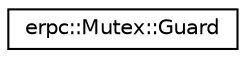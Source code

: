 digraph "Graphical Class Hierarchy"
{
  edge [fontname="Helvetica",fontsize="10",labelfontname="Helvetica",labelfontsize="10"];
  node [fontname="Helvetica",fontsize="10",shape=record];
  rankdir="LR";
  Node1 [label="erpc::Mutex::Guard",height=0.2,width=0.4,color="black", fillcolor="white", style="filled",URL="$classerpc_1_1_mutex_1_1_guard.html"];
}
